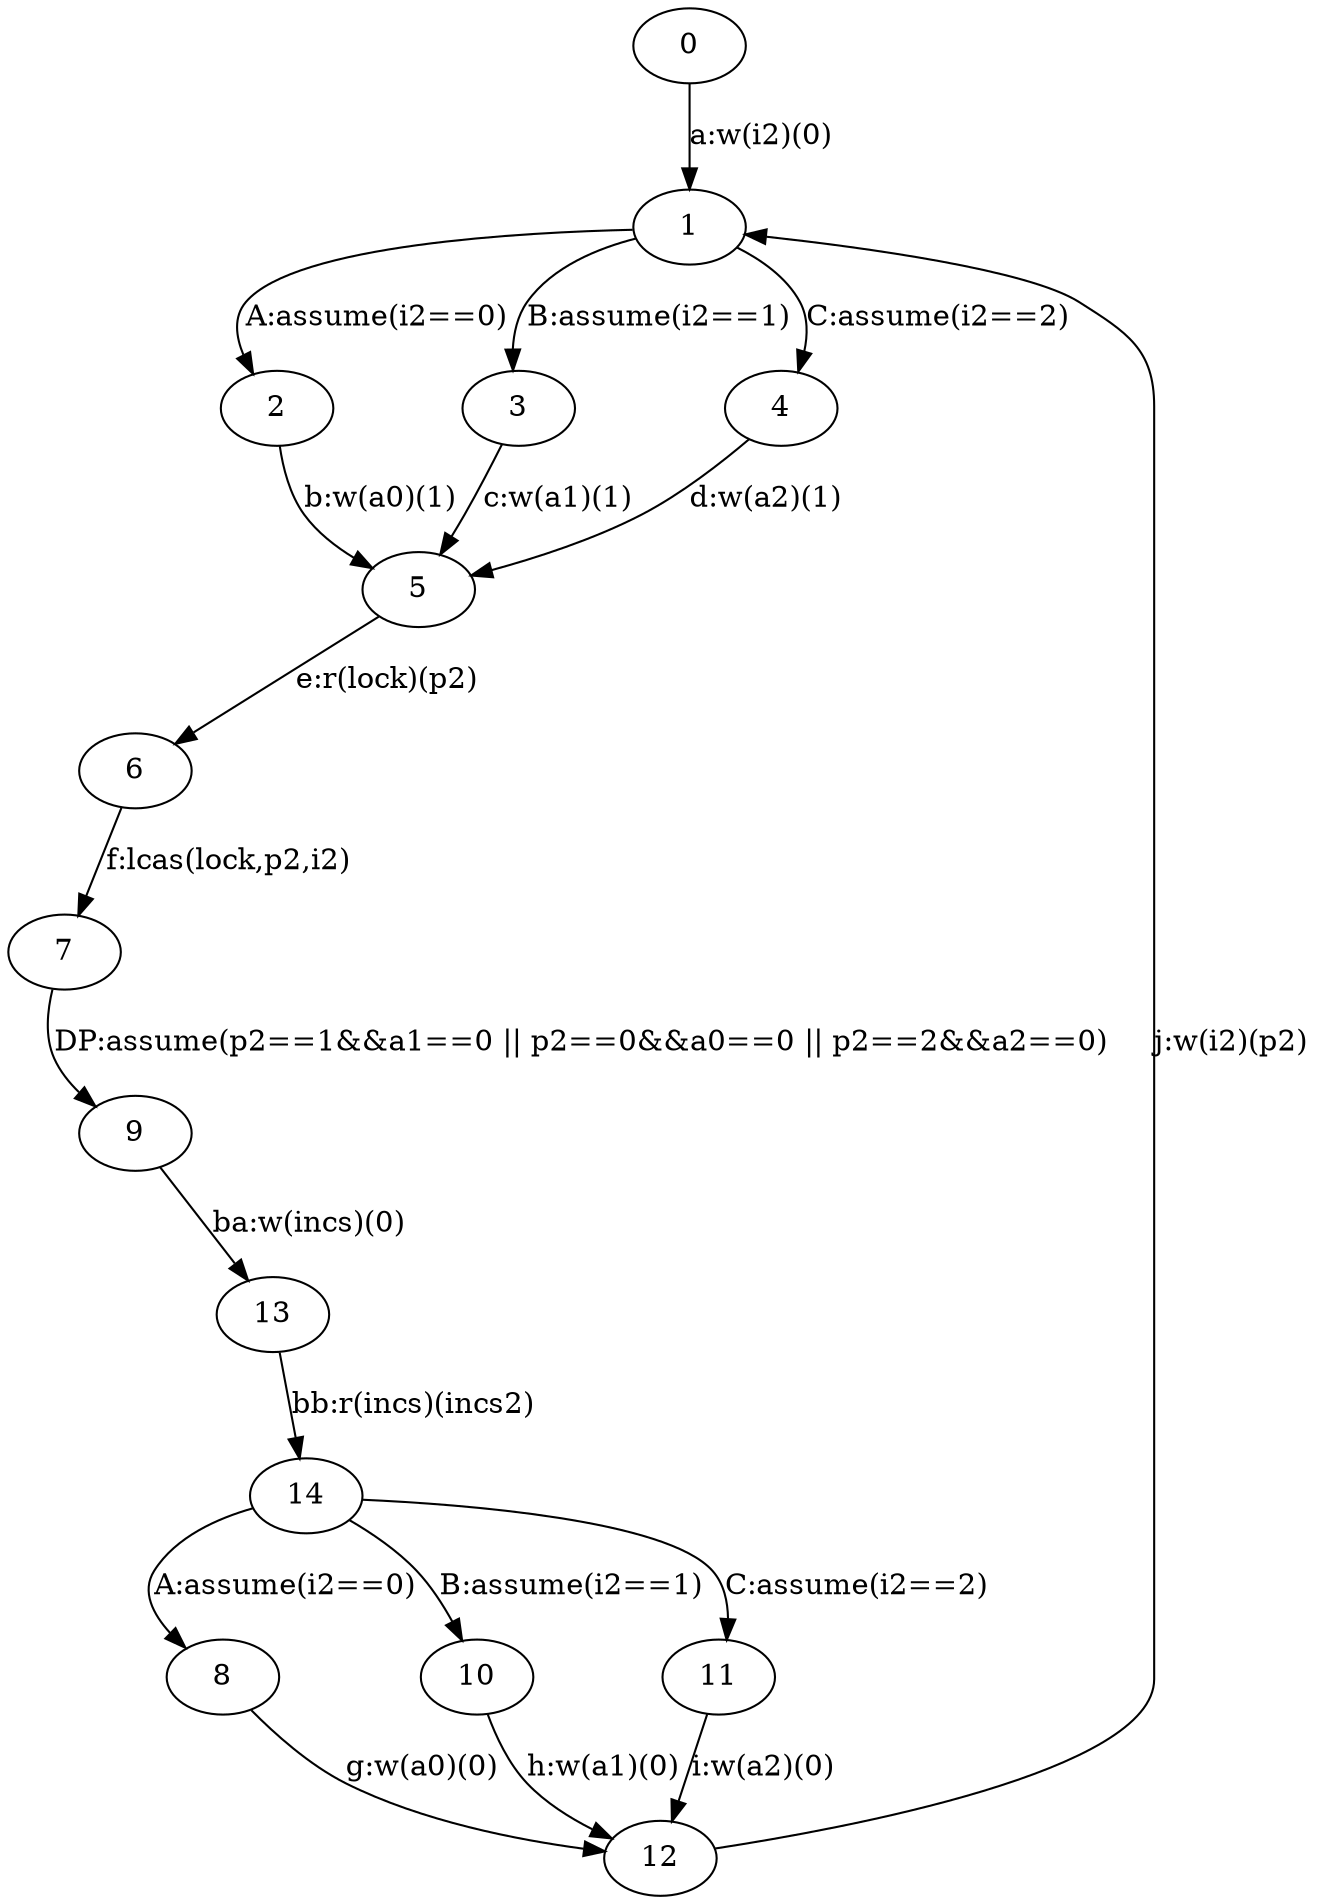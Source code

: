 digraph "unnamed" {
"1" [
fixedsize="false"
label="1"
regular="false"
];
"2" [
fixedsize="false"
label="2"
regular="false"
];
"3" [
fixedsize="false"
label="3"
regular="false"
];
"4" [
fixedsize="false"
label="4"
regular="false"
];
"5" [
fixedsize="false"
label="5"
regular="false"
];
"6" [
fixedsize="false"
label="6"
regular="false"
];
"7" [
fixedsize="false"
label="7"
regular="false"
];
"8" [
fixedsize="false"
label="8"
regular="false"
];
"1" -> "2" [
constraint="true"
decorate="false"
label="A:assume(i2==0)"
labelfloat="false"
];
"1" -> "3" [
constraint="true"
decorate="false"
label="B:assume(i2==1)"
labelfloat="false"
];
"1" -> "4" [
constraint="true"
decorate="false"
label="C:assume(i2==2)"
labelfloat="false"
];
"2" -> "5" [
constraint="true"
decorate="false"
label="b:w(a0)(1)"
labelfloat="false"
];
"3" -> "5" [
constraint="true"
decorate="false"
label="c:w(a1)(1)"
labelfloat="false"
];
"4" -> "5" [
constraint="true"
decorate="false"
label="d:w(a2)(1)"
labelfloat="false"
];
"5" -> "6" [
constraint="true"
decorate="false"
label="e:r(lock)(p2)"
labelfloat="false"
];
"6" -> "7" [
constraint="true"
decorate="false"
label="f:lcas(lock,p2,i2)"
labelfloat="false"
];
"8" [
fixedsize="false"
label="8"
regular="false"
];
"9" [
fixedsize="false"
label="9"
regular="false"
];
"10" [
fixedsize="false"
label="10"
regular="false"
];
"11" [
fixedsize="false"
label="11"
regular="false"
];
"7" -> "9" [
constraint="true"
decorate="false"
label="DP:assume(p2==1&&a1==0 || p2==0&&a0==0 || p2==2&&a2==0)"
labelfloat="false"
];
"12" [
fixedsize="false"
label="12"
regular="false"
];
"8" -> "12" [
constraint="true"
decorate="false"
label="g:w(a0)(0)"
labelfloat="false"
];
"10" -> "12" [
constraint="true"
decorate="false"
label="h:w(a1)(0)"
labelfloat="false"
];
"11" -> "12" [
constraint="true"
decorate="false"
label="i:w(a2)(0)"
labelfloat="false"
];
"12" -> "1" [
constraint="true"
decorate="false"
label="j:w(i2)(p2)"
labelfloat="false"
];
"0" [
fixedsize="false"
label="0"
regular="false"
];
"0" -> "1" [
constraint="true"
decorate="false"
label="a:w(i2)(0)"
labelfloat="false"
];
"13" [
fixedsize="false"
label="13"
regular="false"
];
"14" [
fixedsize="false"
label="14"
regular="false"
];
"9" -> "13" [
constraint="true"
decorate="false"
label="ba:w(incs)(0)"
labelfloat="false"
];
"13" -> "14" [
constraint="true"
decorate="false"
label="bb:r(incs)(incs2)"
labelfloat="false"
];
"14" -> "8" [
constraint="true"
decorate="false"
label="A:assume(i2==0)"
labelfloat="false"
];
"14" -> "10" [
constraint="true"
decorate="false"
label="B:assume(i2==1)"
labelfloat="false"
];
"14" -> "11" [
constraint="true"
decorate="false"
label="C:assume(i2==2)"
labelfloat="false"
];
}
